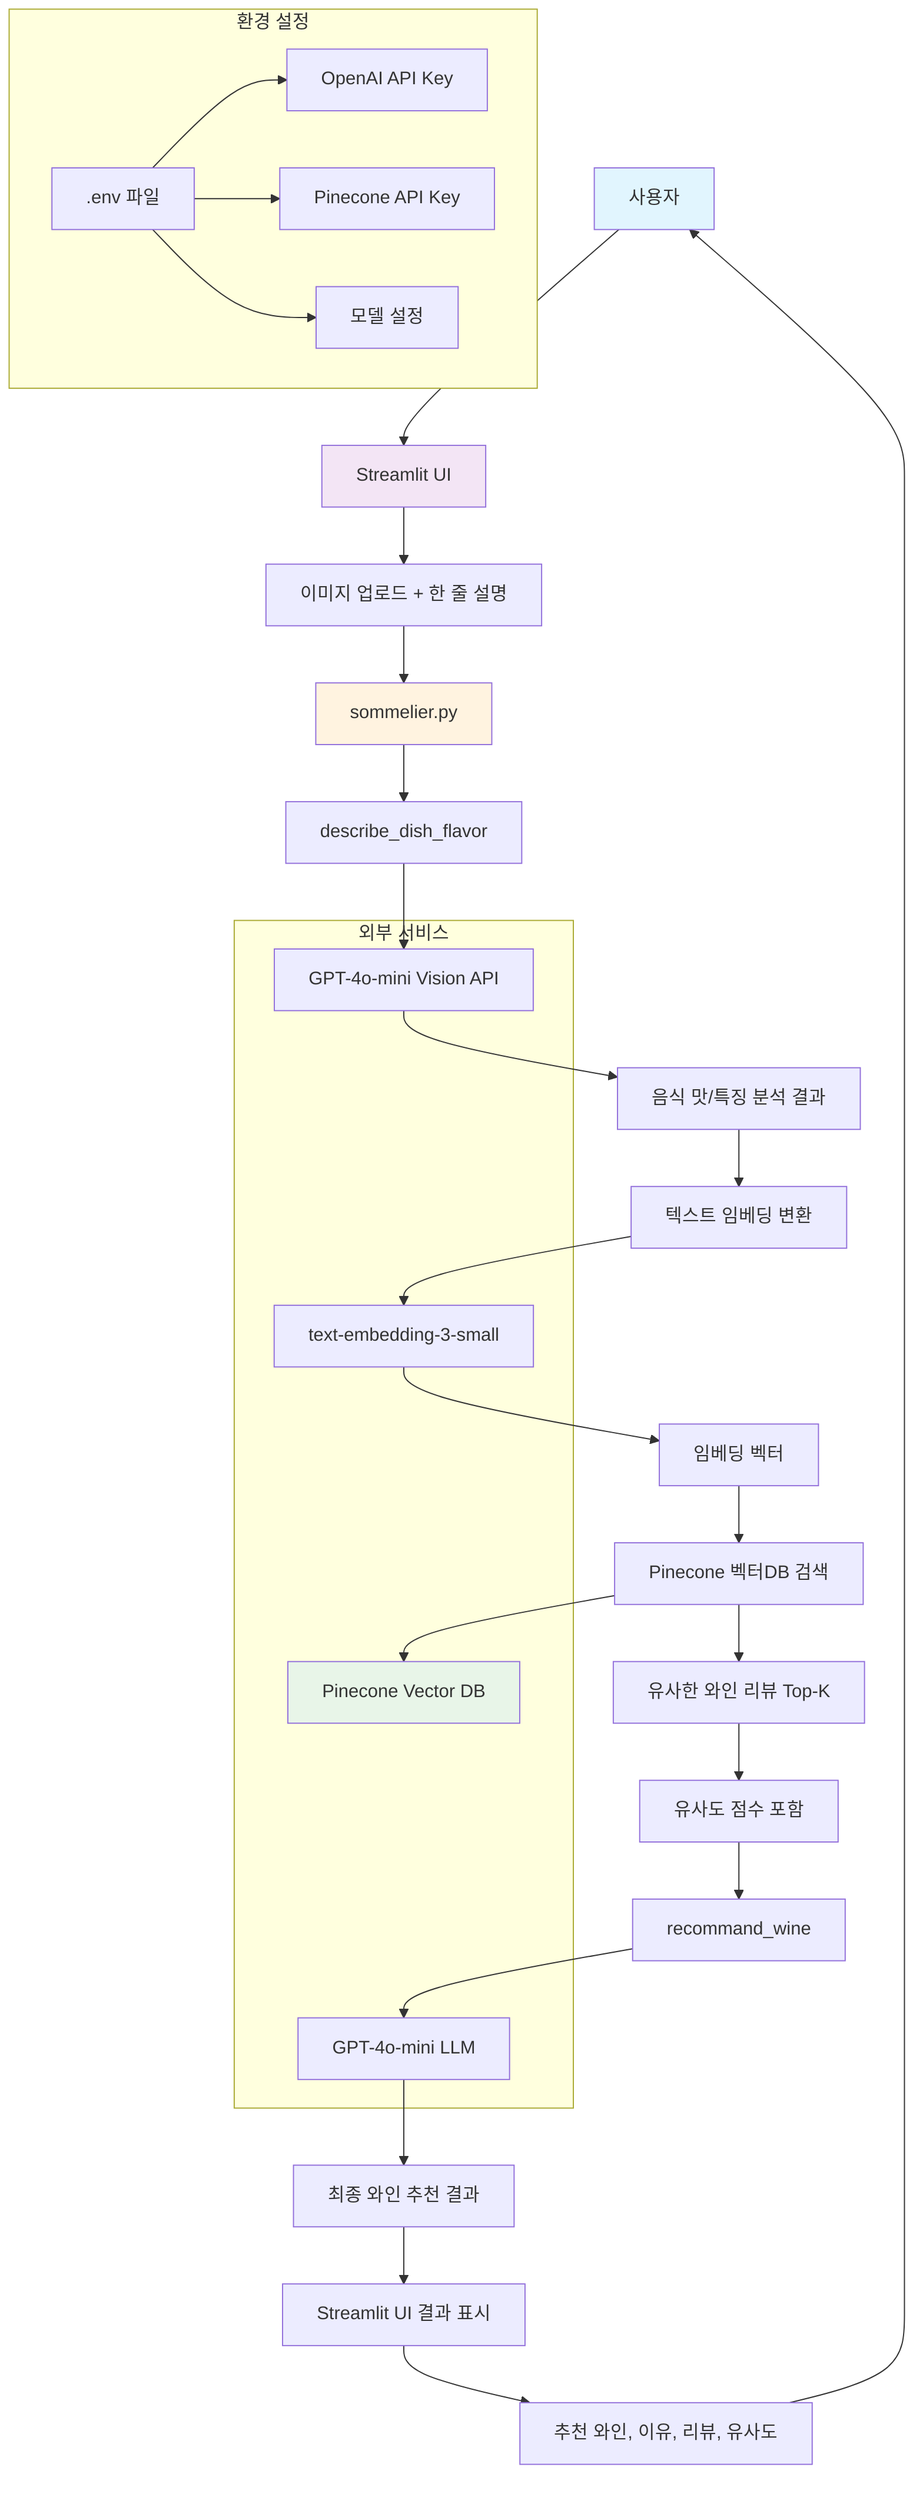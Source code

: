 graph TD
    A[사용자] --> B[Streamlit UI]
    B --> C[이미지 업로드 + 한 줄 설명]
    
    C --> D[sommelier.py]
    D --> E[describe_dish_flavor]
    E --> F[GPT-4o-mini Vision API]
    F --> G[음식 맛/특징 분석 결과]
    
    G --> H[텍스트 임베딩 변환]
    H --> I[text-embedding-3-small]
    I --> J[임베딩 벡터]
    
    J --> K[Pinecone 벡터DB 검색]
    K --> L[유사한 와인 리뷰 Top-K]
    L --> M[유사도 점수 포함]
    
    M --> N[recommand_wine]
    N --> O[GPT-4o-mini LLM]
    O --> P[최종 와인 추천 결과]
    
    P --> Q[Streamlit UI 결과 표시]
    Q --> R[추천 와인, 이유, 리뷰, 유사도]
    R --> A
    
    subgraph "외부 서비스"
        F
        I
        O
        S[Pinecone Vector DB]
    end
    
    subgraph "환경 설정"
        T[.env 파일]
        T --> U[OpenAI API Key]
        T --> V[Pinecone API Key]
        T --> W[모델 설정]
    end
    
    K --> S
    
    style A fill:#e1f5fe
    style B fill:#f3e5f5
    style D fill:#fff3e0
    style S fill:#e8f5e8